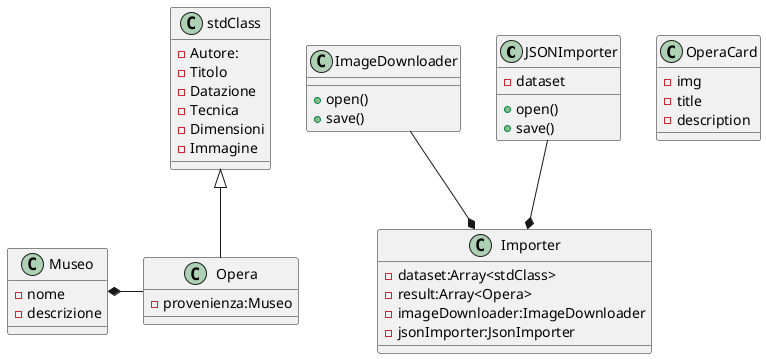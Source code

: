 @startuml

class JSONImporter{
- dataset
+ open()
+ save()
}

class stdClass {   
   - Autore: 
   - Titolo
   - Datazione
   - Tecnica
   - Dimensioni
   - Immagine
}

class Opera {
   - provenienza:Museo
}
class Museo {
   - nome
   - descrizione 
}

class ImageDownloader {
    + open()
    + save()
}

class Importer {
    - dataset:Array<stdClass>
    - result:Array<Opera>
    - imageDownloader:ImageDownloader
    - jsonImporter:JsonImporter
}

class OperaCard {
    - img
    - title
    - description
}


Importer *-up- JSONImporter


Importer *-up- ImageDownloader 


Opera -left-* Museo
stdClass <|-- Opera


' together {
'   class Opera
'   class stdClass
'   class Museo
' }
@enduml
